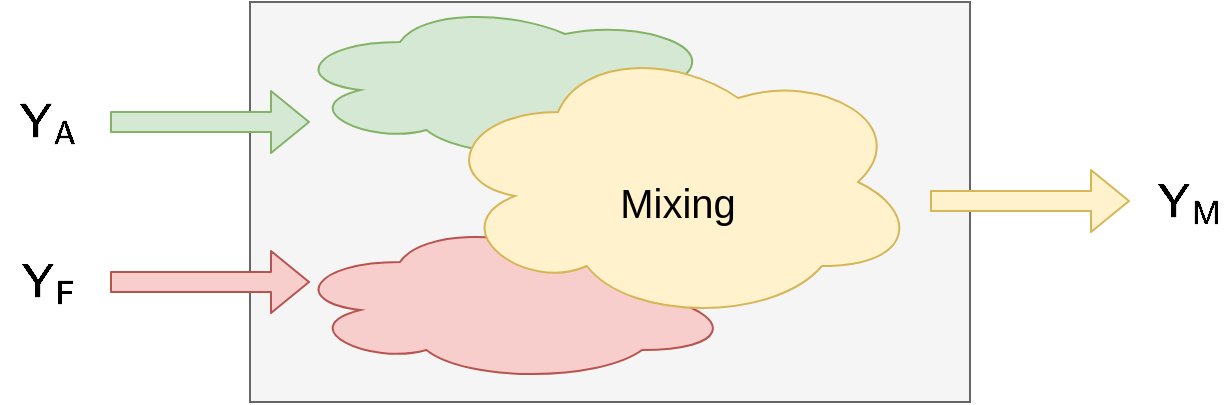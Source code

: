 <mxfile version="14.6.13" type="device"><diagram id="7l9kn-VZOE9w3r_aHxYZ" name="Page-1"><mxGraphModel dx="1106" dy="860" grid="1" gridSize="10" guides="1" tooltips="1" connect="1" arrows="1" fold="1" page="1" pageScale="1" pageWidth="827" pageHeight="1169" math="1" shadow="0"><root><mxCell id="0"/><mxCell id="1" parent="0"/><mxCell id="60lxTWBo6NEca_HCGYns-2" value="" style="rounded=0;whiteSpace=wrap;html=1;fillColor=#f5f5f5;strokeColor=#666666;fontColor=#333333;" vertex="1" parent="1"><mxGeometry x="200" y="280" width="360" height="200" as="geometry"/></mxCell><mxCell id="60lxTWBo6NEca_HCGYns-4" value="" style="shape=flexArrow;endArrow=classic;html=1;fillColor=#d5e8d4;strokeColor=#82b366;" edge="1" parent="1"><mxGeometry width="50" height="50" relative="1" as="geometry"><mxPoint x="130" y="340" as="sourcePoint"/><mxPoint x="230" y="340" as="targetPoint"/></mxGeometry></mxCell><mxCell id="60lxTWBo6NEca_HCGYns-5" value="" style="shape=flexArrow;endArrow=classic;html=1;fillColor=#f8cecc;strokeColor=#b85450;" edge="1" parent="1"><mxGeometry width="50" height="50" relative="1" as="geometry"><mxPoint x="130" y="420" as="sourcePoint"/><mxPoint x="230" y="420" as="targetPoint"/></mxGeometry></mxCell><mxCell id="60lxTWBo6NEca_HCGYns-6" value="\(\sf &lt;br&gt;Y_A\)" style="text;html=1;strokeColor=none;fillColor=none;align=center;verticalAlign=middle;whiteSpace=wrap;rounded=0;fontSize=20;" vertex="1" parent="1"><mxGeometry x="80" y="330" width="40" height="20" as="geometry"/></mxCell><mxCell id="60lxTWBo6NEca_HCGYns-7" value="\(\sf Y_F\)" style="text;html=1;strokeColor=none;fillColor=none;align=center;verticalAlign=middle;whiteSpace=wrap;rounded=0;fontSize=20;" vertex="1" parent="1"><mxGeometry x="80" y="410" width="40" height="20" as="geometry"/></mxCell><mxCell id="60lxTWBo6NEca_HCGYns-8" value="\(\sf &lt;br&gt;Y_&lt;br&gt;M\)" style="text;html=1;strokeColor=none;fillColor=none;align=center;verticalAlign=middle;whiteSpace=wrap;rounded=0;fontSize=20;" vertex="1" parent="1"><mxGeometry x="650" y="370" width="40" height="20" as="geometry"/></mxCell><mxCell id="60lxTWBo6NEca_HCGYns-10" value="" style="ellipse;shape=cloud;whiteSpace=wrap;html=1;fontSize=20;fillColor=#d5e8d4;strokeColor=#82b366;" vertex="1" parent="1"><mxGeometry x="220" y="280" width="220" height="80" as="geometry"/></mxCell><mxCell id="60lxTWBo6NEca_HCGYns-11" value="" style="ellipse;shape=cloud;whiteSpace=wrap;html=1;fontSize=20;fillColor=#f8cecc;strokeColor=#b85450;" vertex="1" parent="1"><mxGeometry x="220" y="390" width="220" height="80" as="geometry"/></mxCell><mxCell id="60lxTWBo6NEca_HCGYns-12" value="" style="ellipse;shape=cloud;whiteSpace=wrap;html=1;fontSize=20;fillColor=#fff2cc;strokeColor=#d6b656;" vertex="1" parent="1"><mxGeometry x="294" y="300" width="240" height="140" as="geometry"/></mxCell><mxCell id="60lxTWBo6NEca_HCGYns-9" value="Mixing" style="text;html=1;strokeColor=none;fillColor=none;align=center;verticalAlign=middle;whiteSpace=wrap;rounded=0;fontSize=20;" vertex="1" parent="1"><mxGeometry x="394" y="370" width="40" height="20" as="geometry"/></mxCell><mxCell id="60lxTWBo6NEca_HCGYns-3" value="" style="shape=flexArrow;endArrow=classic;html=1;fillColor=#fff2cc;strokeColor=#d6b656;" edge="1" parent="1"><mxGeometry width="50" height="50" relative="1" as="geometry"><mxPoint x="540" y="379.5" as="sourcePoint"/><mxPoint x="640" y="379.5" as="targetPoint"/></mxGeometry></mxCell></root></mxGraphModel></diagram></mxfile>
